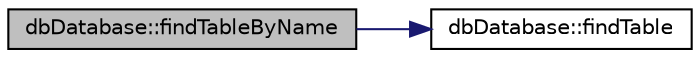 digraph "dbDatabase::findTableByName"
{
 // INTERACTIVE_SVG=YES
 // LATEX_PDF_SIZE
  edge [fontname="Helvetica",fontsize="10",labelfontname="Helvetica",labelfontsize="10"];
  node [fontname="Helvetica",fontsize="10",shape=record];
  rankdir="LR";
  Node1 [label="dbDatabase::findTableByName",height=0.2,width=0.4,color="black", fillcolor="grey75", style="filled", fontcolor="black",tooltip=" "];
  Node1 -> Node2 [color="midnightblue",fontsize="10",style="solid"];
  Node2 [label="dbDatabase::findTable",height=0.2,width=0.4,color="black", fillcolor="white", style="filled",URL="$classdbDatabase.html#a5b1abfc169742633951bb4abb9e153f8",tooltip=" "];
}
